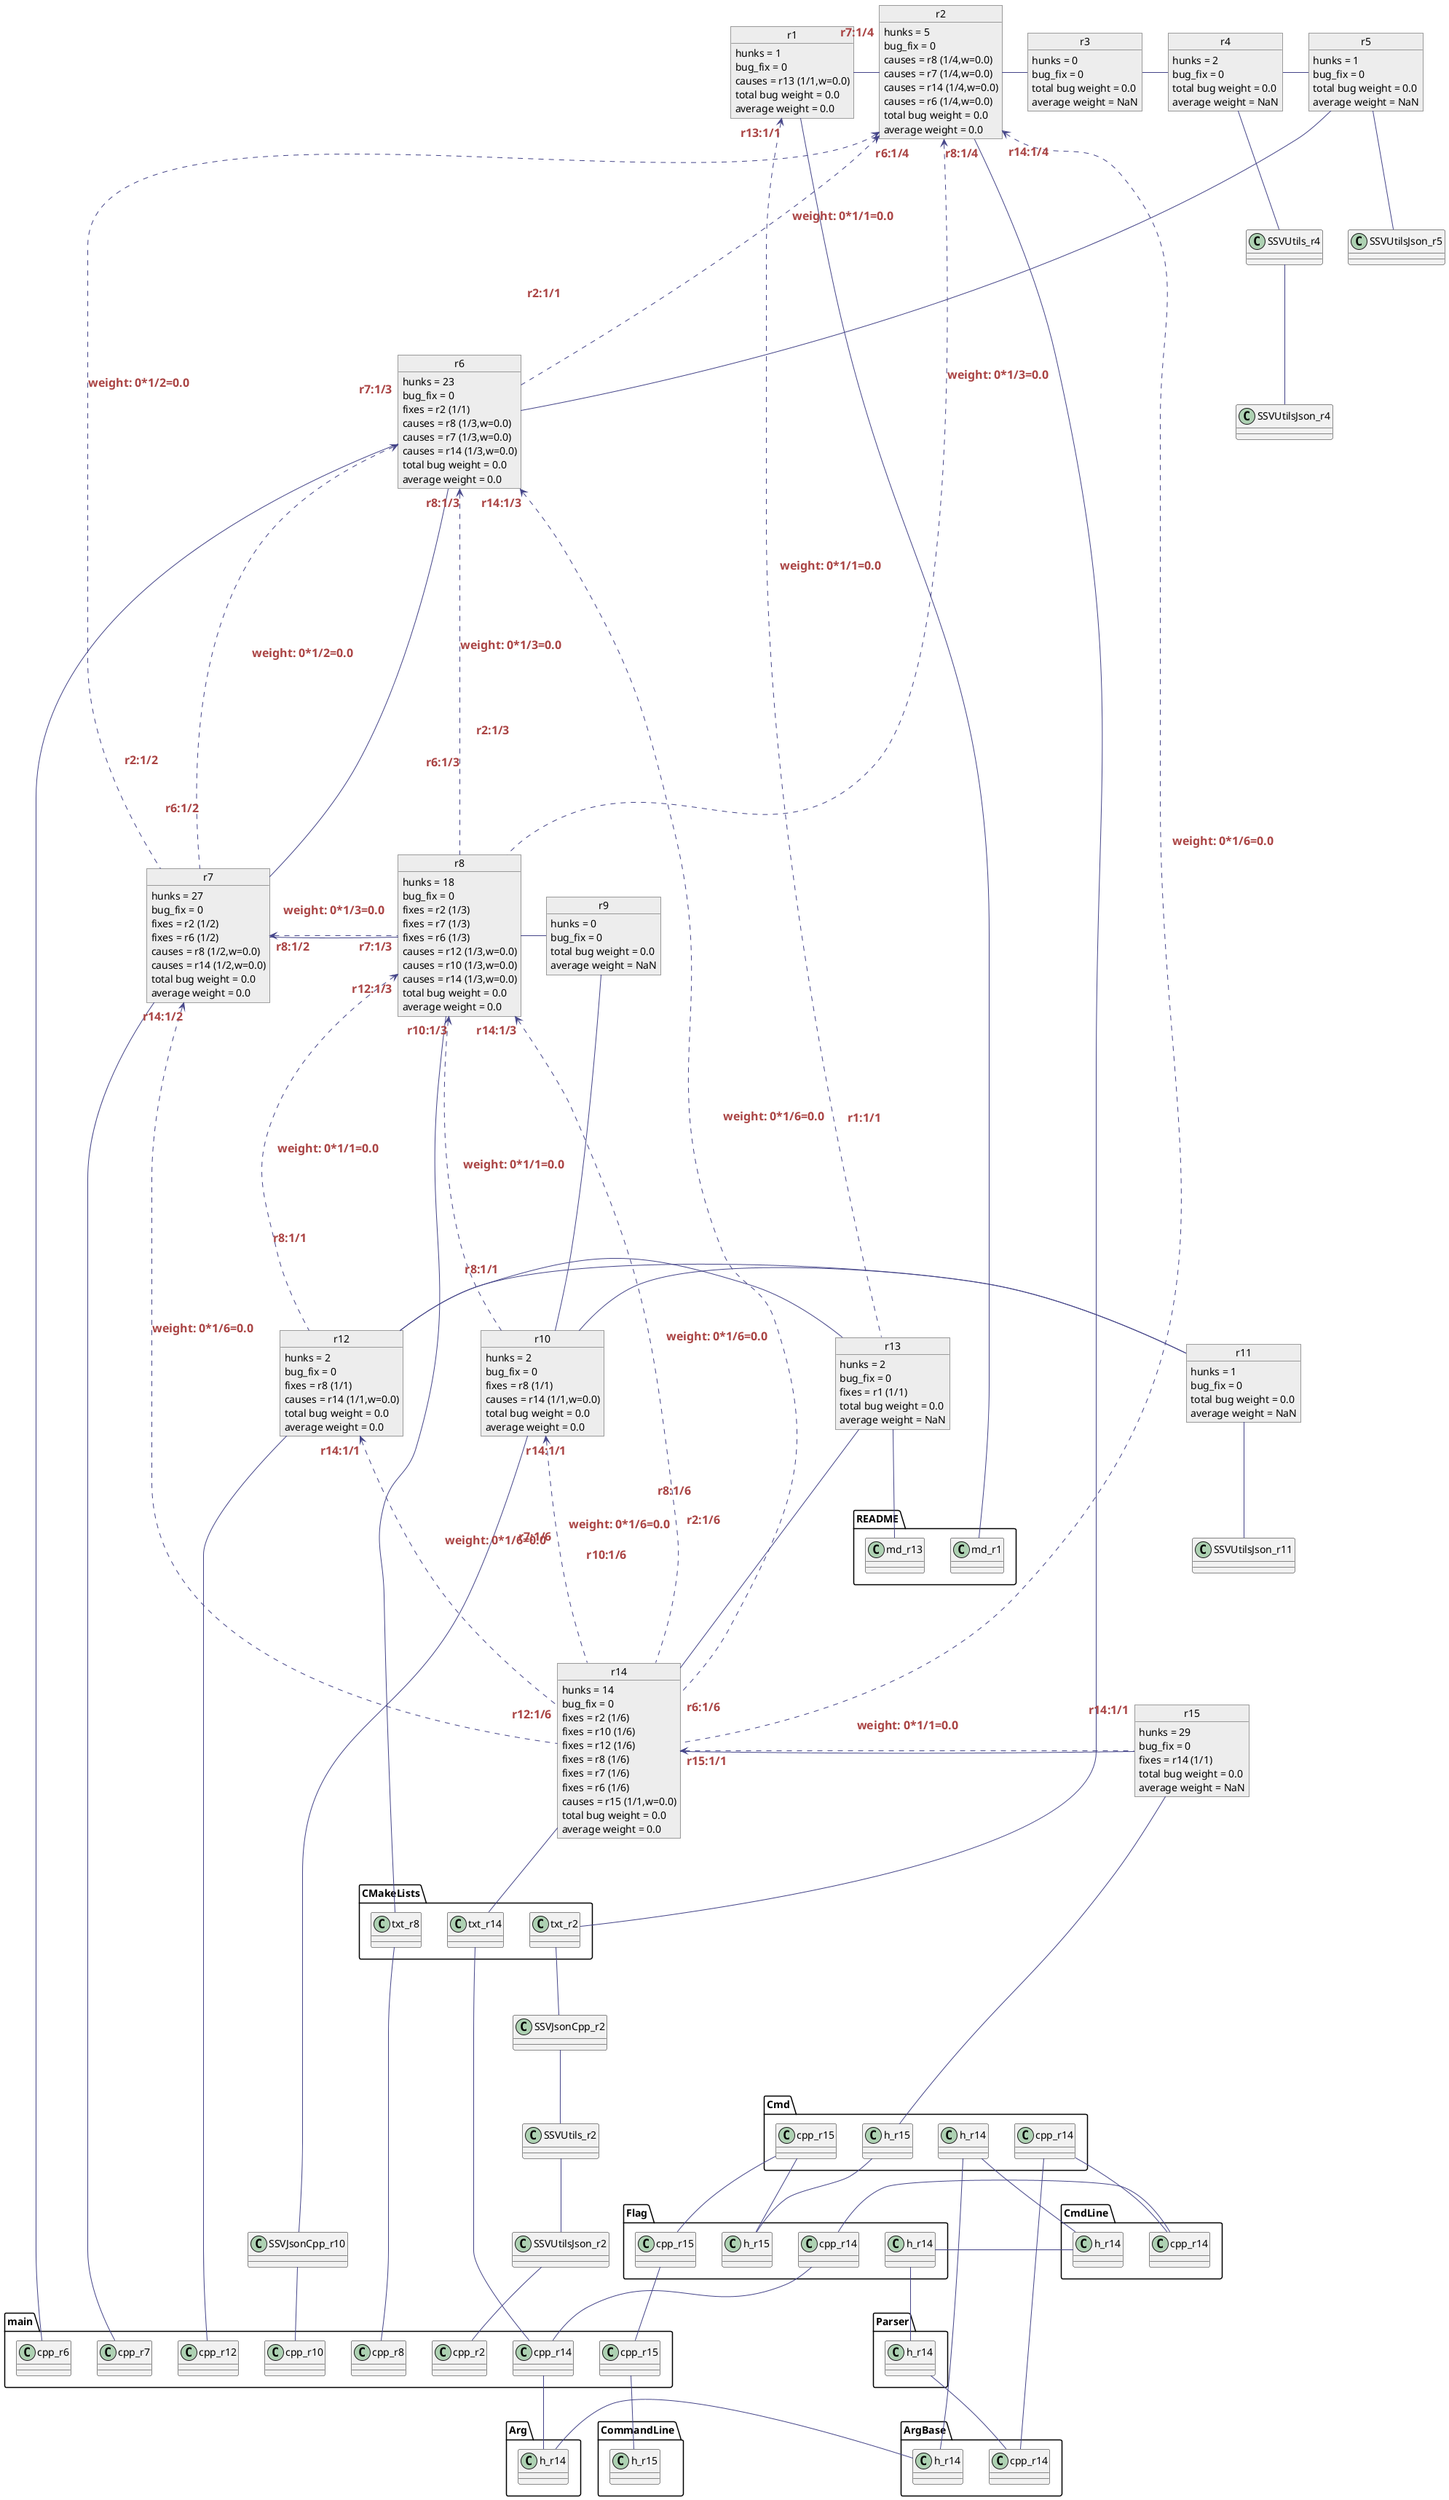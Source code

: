 @startuml
skinparam classArrowColor #444488
skinparam objectBorderColor #444444
skinparam objectBackgroundColor #EDEDED
skinparam classArrowFontStyle bold
skinparam classArrowFontSize 16
skinparam classArrowFontColor #AA4444

object r1
r1 : hunks = 1
r1 : bug_fix = 0
r1 -- README.md_r1
object r2
r1 - r2
r2 : hunks = 5
r2 : bug_fix = 0
r2 -- CMakeLists.txt_r2
CMakeLists.txt_r2 -- SSVJsonCpp_r2
SSVJsonCpp_r2 -- SSVUtils_r2
SSVUtils_r2 -- SSVUtilsJson_r2
SSVUtilsJson_r2 -- main.cpp_r2
object r3
r2 - r3
r3 : hunks = 0
r3 : bug_fix = 0
object r4
r3 - r4
r4 : hunks = 2
r4 : bug_fix = 0
r4 -- SSVUtils_r4
SSVUtils_r4 -- SSVUtilsJson_r4
object r5
r4 - r5
r5 : hunks = 1
r5 : bug_fix = 0
r5 -- SSVUtilsJson_r5
object r6
r5 - r6
r6 : hunks = 23
r6 : bug_fix = 0
r6 -- main.cpp_r6
object r7
r6 - r7
r7 : hunks = 27
r7 : bug_fix = 0
r7 -- main.cpp_r7
object r8
r7 - r8
r8 : hunks = 18
r8 : bug_fix = 0
r8 -- CMakeLists.txt_r8
CMakeLists.txt_r8 -- main.cpp_r8
object r9
r8 - r9
r9 : hunks = 0
r9 : bug_fix = 0
object r10
r9 - r10
r10 : hunks = 2
r10 : bug_fix = 0
r10 -- SSVJsonCpp_r10
SSVJsonCpp_r10 -- main.cpp_r10
object r11
r10 - r11
r11 : hunks = 1
r11 : bug_fix = 0
r11 -- SSVUtilsJson_r11
object r12
r11 - r12
r12 : hunks = 2
r12 : bug_fix = 0
r12 -- main.cpp_r12
object r13
r12 - r13
r13 : hunks = 2
r13 : bug_fix = 0
r13 -- README.md_r13
object r14
r13 - r14
r14 : hunks = 14
r14 : bug_fix = 0
r14 -- CMakeLists.txt_r14
CMakeLists.txt_r14 -- main.cpp_r14
main.cpp_r14 -- Arg.h_r14
Arg.h_r14 -- ArgBase.h_r14
ArgBase.h_r14 -- Cmd.h_r14
Cmd.h_r14 -- CmdLine.h_r14
CmdLine.h_r14 -- Flag.h_r14
Flag.h_r14 -- Parser.h_r14
Parser.h_r14 -- ArgBase.cpp_r14
ArgBase.cpp_r14 -- Cmd.cpp_r14
Cmd.cpp_r14 -- CmdLine.cpp_r14
CmdLine.cpp_r14 -- Flag.cpp_r14
Flag.cpp_r14 -- main.cpp_r14
object r15
r14 - r15
r15 : hunks = 29
r15 : bug_fix = 0
r15 -- Cmd.h_r15
Cmd.h_r15 -- Flag.h_r15
Flag.h_r15 -- Cmd.cpp_r15
Cmd.cpp_r15 -- Flag.cpp_r15
Flag.cpp_r15 -- main.cpp_r15
main.cpp_r15 -- CommandLine.h_r15
r1 : causes = r13 (1/1,w=0.0)
r2 : causes = r8 (1/4,w=0.0)
r2 : causes = r7 (1/4,w=0.0)
r2 : causes = r14 (1/4,w=0.0)
r2 : causes = r6 (1/4,w=0.0)
r6 : fixes = r2 (1/1)
r2 "r6:1/4\n\n\n\n\n" <... "r2:1/1\n\n\n\n\n" r6 : weight: 0*1/1=0.0\n\n\n\n
r6 : causes = r8 (1/3,w=0.0)
r6 : causes = r7 (1/3,w=0.0)
r6 : causes = r14 (1/3,w=0.0)
r7 : fixes = r2 (1/2)
r2 "r7:1/4\n\n\n\n\n\n" <... "r2:1/2\n\n\n\n\n\n" r7 : weight: 0*1/2=0.0\n\n\n\n\n
r7 : fixes = r6 (1/2)
r6 "r7:1/3\n\n\n" <... "r6:1/2\n\n\n" r7 : weight: 0*1/2=0.0\n
r7 : causes = r8 (1/2,w=0.0)
r7 : causes = r14 (1/2,w=0.0)
r8 : fixes = r2 (1/3)
r2 "r8:1/4\n\n\n\n\n\n\n" <... "r2:1/3\n\n\n\n\n\n\n" r8 : weight: 0*1/3=0.0\n\n\n\n\n\n
r8 : fixes = r7 (1/3)
r7 "r8:1/2\n\n\n" <... "r7:1/3\n\n\n" r8 : weight: 0*1/3=0.0\n
r8 : fixes = r6 (1/3)
r6 "r8:1/3\n\n\n\n\n" <... "r6:1/3\n\n\n\n\n" r8 : weight: 0*1/3=0.0\n\n
r8 : causes = r12 (1/3,w=0.0)
r8 : causes = r10 (1/3,w=0.0)
r8 : causes = r14 (1/3,w=0.0)
r10 : fixes = r8 (1/1)
r8 "r10:1/3\n\n\n" <... "r8:1/1\n\n\n" r10 : weight: 0*1/1=0.0\n\n
r10 : causes = r14 (1/1,w=0.0)
r12 : fixes = r8 (1/1)
r8 "r12:1/3\n\n\n\n\n" <... "r8:1/1\n\n\n\n\n" r12 : weight: 0*1/1=0.0\n\n\n\n
r12 : causes = r14 (1/1,w=0.0)
r13 : fixes = r1 (1/1)
r1 "r13:1/1\n\n\n\n\n\n\n\n\n\n\n\n\n" <... "r1:1/1\n\n\n\n\n\n\n\n\n\n\n\n\n" r13 : weight: 0*1/1=0.0\n\n\n\n\n\n\n\n\n\n\n\n
r14 : fixes = r2 (1/6)
r2 "r14:1/4\n\n\n\n\n\n\n\n\n\n\n\n\n" <... "r2:1/6\n\n\n\n\n\n\n\n\n\n\n\n\n" r14 : weight: 0*1/6=0.0\n\n\n\n\n\n\n\n\n\n\n\n
r14 : fixes = r10 (1/6)
r10 "r14:1/1\n\n\n\n\n\n" <... "r10:1/6\n\n\n\n\n\n" r14 : weight: 0*1/6=0.0\n\n\n\n
r14 : fixes = r12 (1/6)
r12 "r14:1/1\n\n\n\n\n" <... "r12:1/6\n\n\n\n\n" r14 : weight: 0*1/6=0.0\n\n
r14 : fixes = r8 (1/6)
r8 "r14:1/3\n\n\n\n\n\n\n\n\n\n" <... "r8:1/6\n\n\n\n\n\n\n\n\n\n" r14 : weight: 0*1/6=0.0\n\n\n\n\n\n
r14 : fixes = r7 (1/6)
r7 "r14:1/2\n\n\n\n\n\n\n\n\n\n\n\n" <... "r7:1/6\n\n\n\n\n\n\n\n\n\n\n\n" r14 : weight: 0*1/6=0.0\n\n\n\n\n\n\n
r14 : fixes = r6 (1/6)
r6 "r14:1/3\n\n\n\n\n\n\n\n\n\n\n\n\n\n" <... "r6:1/6\n\n\n\n\n\n\n\n\n\n\n\n\n\n" r14 : weight: 0*1/6=0.0\n\n\n\n\n\n\n\n
r14 : causes = r15 (1/1,w=0.0)
r15 : fixes = r14 (1/1)
r14 "r15:1/1\n\n" <... "r14:1/1\n\n" r15 : weight: 0*1/1=0.0\n
r1 : total bug weight = 0.0
r1 : average weight = 0.0
r2 : total bug weight = 0.0
r2 : average weight = 0.0
r3 : total bug weight = 0.0
r3 : average weight = NaN
r4 : total bug weight = 0.0
r4 : average weight = NaN
r5 : total bug weight = 0.0
r5 : average weight = NaN
r6 : total bug weight = 0.0
r6 : average weight = 0.0
r7 : total bug weight = 0.0
r7 : average weight = 0.0
r8 : total bug weight = 0.0
r8 : average weight = 0.0
r9 : total bug weight = 0.0
r9 : average weight = NaN
r10 : total bug weight = 0.0
r10 : average weight = 0.0
r11 : total bug weight = 0.0
r11 : average weight = NaN
r12 : total bug weight = 0.0
r12 : average weight = 0.0
r13 : total bug weight = 0.0
r13 : average weight = NaN
r14 : total bug weight = 0.0
r14 : average weight = 0.0
r15 : total bug weight = 0.0
r15 : average weight = NaN
@enduml
